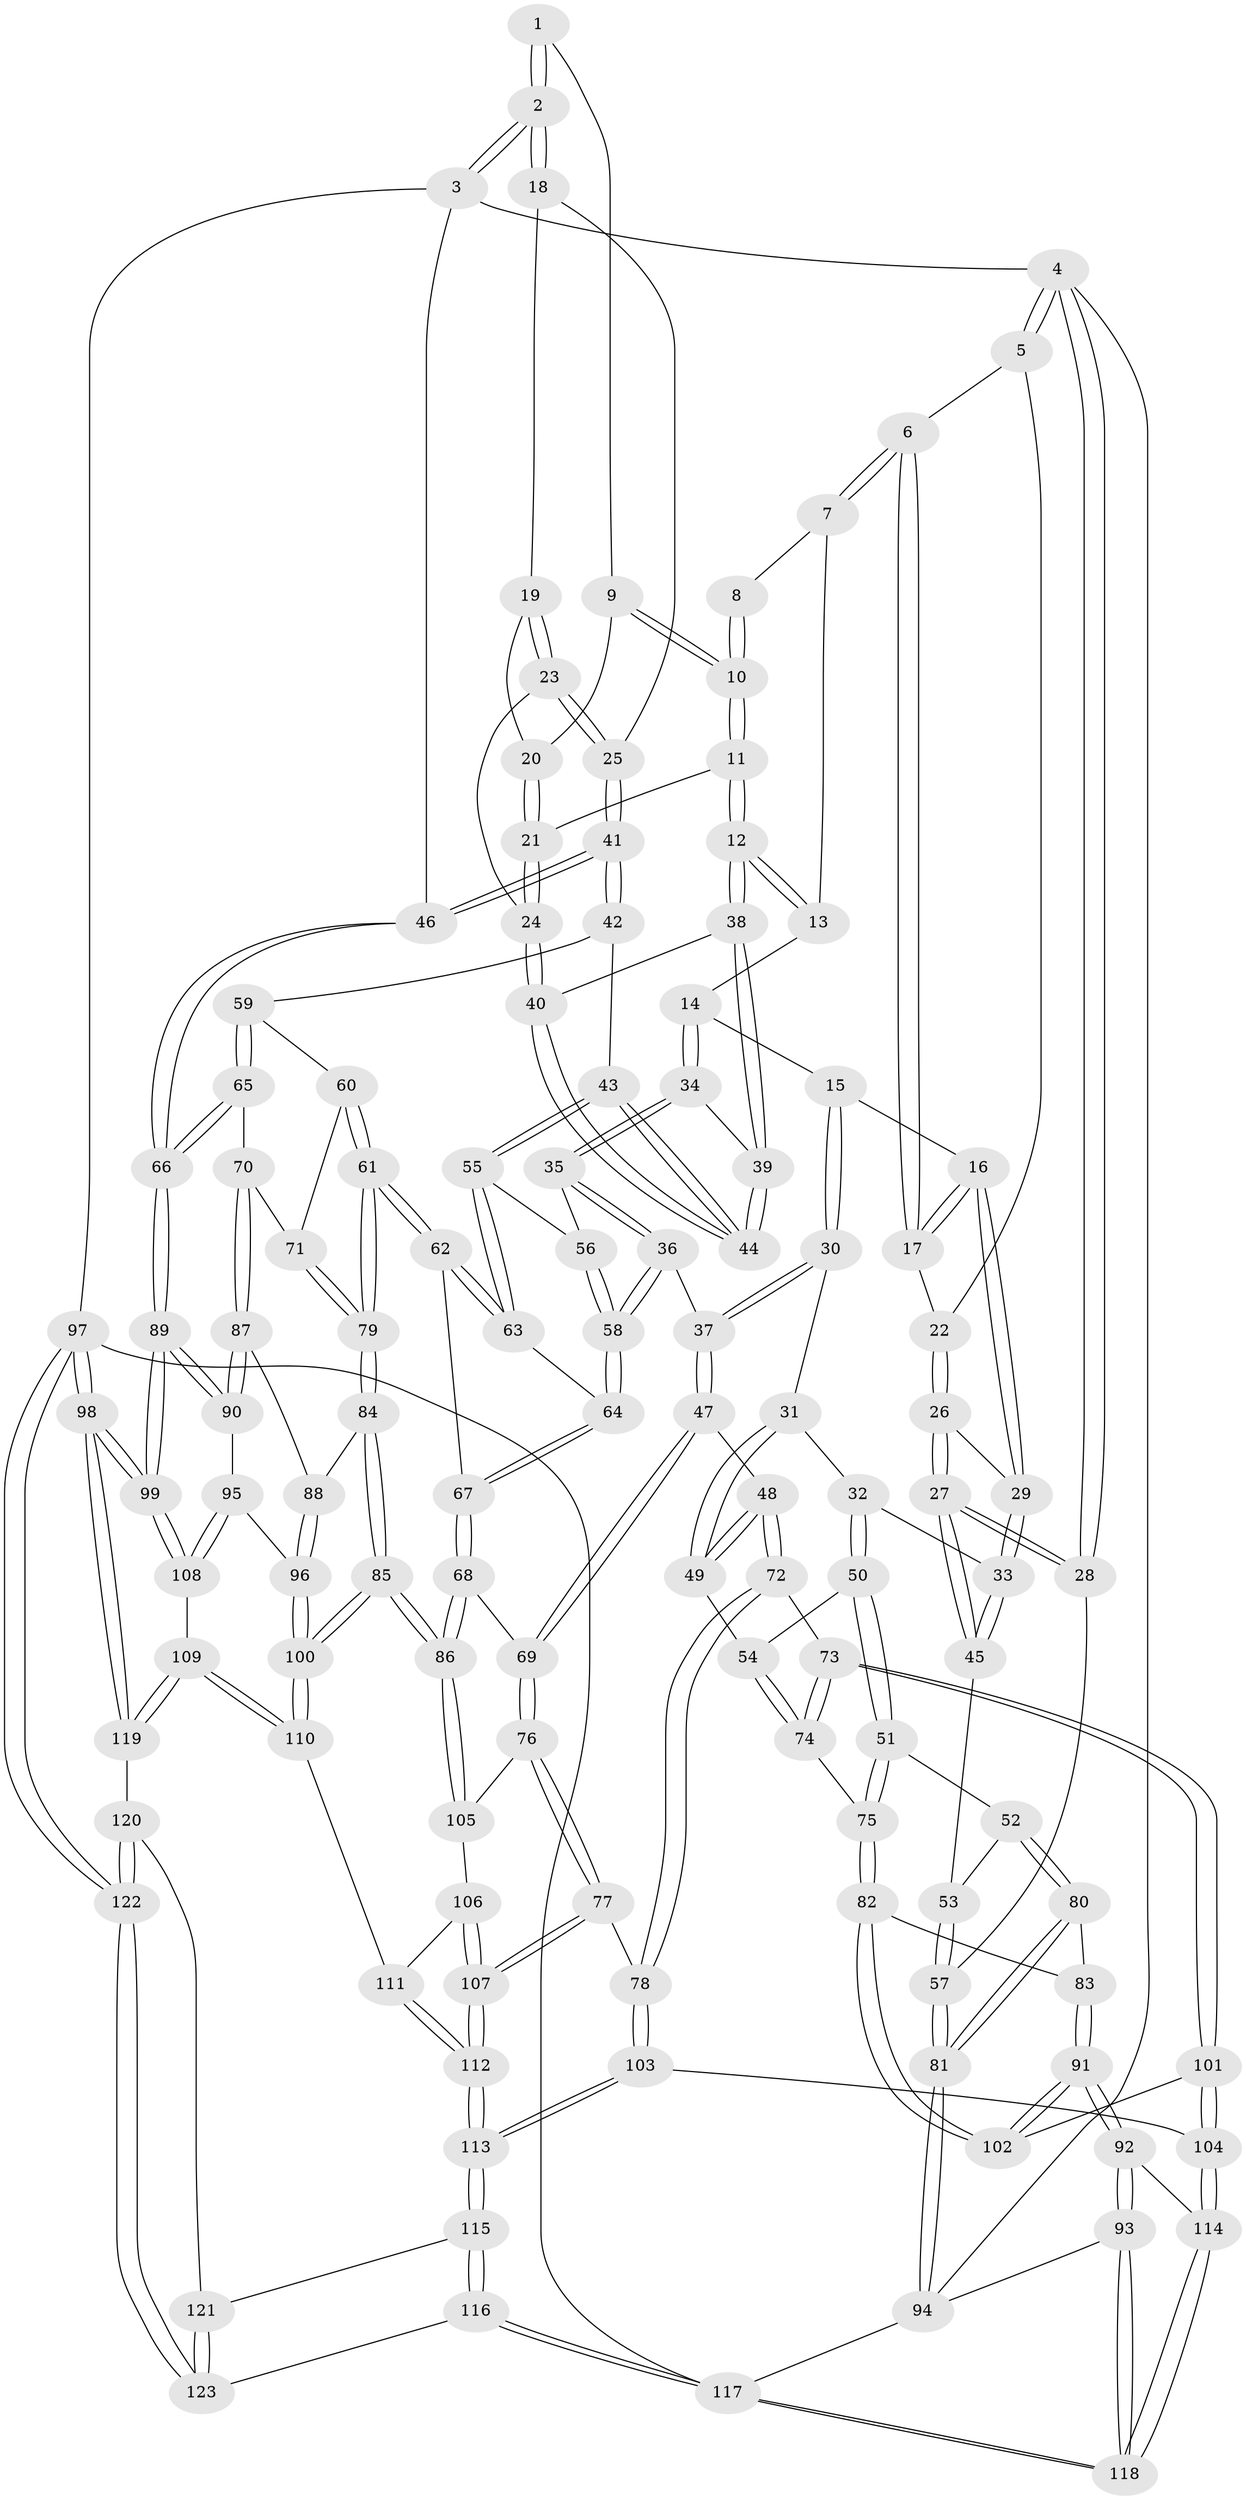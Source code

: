 // Generated by graph-tools (version 1.1) at 2025/27/03/09/25 03:27:17]
// undirected, 123 vertices, 304 edges
graph export_dot {
graph [start="1"]
  node [color=gray90,style=filled];
  1 [pos="+0.8181504033911002+0"];
  2 [pos="+1+0"];
  3 [pos="+1+0"];
  4 [pos="+0+0"];
  5 [pos="+0+0"];
  6 [pos="+0.26709273619223617+0"];
  7 [pos="+0.516600954784923+0"];
  8 [pos="+0.6991157944479515+0"];
  9 [pos="+0.8002274000296599+0.015133419642189528"];
  10 [pos="+0.7014339821062678+0.09037491327445493"];
  11 [pos="+0.6844690094020018+0.11822303153462045"];
  12 [pos="+0.6461900068346433+0.13981503388014468"];
  13 [pos="+0.5471297500494208+0"];
  14 [pos="+0.47119739096496865+0.11989207668717512"];
  15 [pos="+0.33247899253527347+0.05488839377893179"];
  16 [pos="+0.2744717483641219+0"];
  17 [pos="+0.2658598585538812+0"];
  18 [pos="+0.9211691042464061+0.032147732302184075"];
  19 [pos="+0.8888641099473263+0.052364282828895395"];
  20 [pos="+0.8221916756304511+0.038024452932595425"];
  21 [pos="+0.8228843444914679+0.14393038913278355"];
  22 [pos="+0.04444722238607795+0.09318028357139138"];
  23 [pos="+0.8737752907623884+0.15627637652135062"];
  24 [pos="+0.844661525320827+0.15943446470005765"];
  25 [pos="+0.9596901034257362+0.18495479909404092"];
  26 [pos="+0.04106733052368787+0.11229186354577257"];
  27 [pos="+0+0.20009924375796614"];
  28 [pos="+0+0.20130480162145617"];
  29 [pos="+0.16331100867682583+0.14182974364969572"];
  30 [pos="+0.33646643726201353+0.21776835234050046"];
  31 [pos="+0.21026618844062875+0.25780421254103164"];
  32 [pos="+0.19832221867757643+0.25510109863109565"];
  33 [pos="+0.1702561509208048+0.2350264463086383"];
  34 [pos="+0.5570919291725033+0.2308812707461667"];
  35 [pos="+0.5483853267290505+0.2510364483152346"];
  36 [pos="+0.48005667458863494+0.3158419723045982"];
  37 [pos="+0.475053731470293+0.31792713446362253"];
  38 [pos="+0.6402827489624368+0.1513831703705104"];
  39 [pos="+0.6174850721560968+0.1830935181776944"];
  40 [pos="+0.8114850696057425+0.23333516743350968"];
  41 [pos="+1+0.28061134529386245"];
  42 [pos="+0.8259024167422904+0.32461688423501706"];
  43 [pos="+0.8090240496198141+0.31738061458561484"];
  44 [pos="+0.8077715667911309+0.3140867712049501"];
  45 [pos="+0.07188536851668258+0.27656158027242955"];
  46 [pos="+1+0.2925119263576186"];
  47 [pos="+0.47303060791006296+0.3205760494642626"];
  48 [pos="+0.37570092688243095+0.40395557729056364"];
  49 [pos="+0.31203393136793606+0.39939581064794893"];
  50 [pos="+0.1631569107161875+0.42949064720577007"];
  51 [pos="+0.14801242610967957+0.43759405761640785"];
  52 [pos="+0.11603561044610919+0.44848965976066285"];
  53 [pos="+0.07383357506148736+0.35657210592941835"];
  54 [pos="+0.2538079716850878+0.43114479124952354"];
  55 [pos="+0.7242361914402543+0.37286442063440195"];
  56 [pos="+0.680185162582655+0.35531838813585914"];
  57 [pos="+0+0.4364374828612389"];
  58 [pos="+0.6059543121983967+0.4651624728318201"];
  59 [pos="+0.8441007402713598+0.4262116338332112"];
  60 [pos="+0.8236872176553399+0.45227012515387577"];
  61 [pos="+0.7570982287506591+0.49420684812405735"];
  62 [pos="+0.7534058374959335+0.49091564099906443"];
  63 [pos="+0.7243602307772812+0.38055382826279"];
  64 [pos="+0.6165140261414565+0.4884972964192732"];
  65 [pos="+0.9273803199562639+0.45440266623991366"];
  66 [pos="+1+0.3070331762560669"];
  67 [pos="+0.6167343989084723+0.48956821809983114"];
  68 [pos="+0.5871721270546897+0.562893812677801"];
  69 [pos="+0.5190750587109514+0.580636793931875"];
  70 [pos="+0.897696385494741+0.5261515856821007"];
  71 [pos="+0.8732452550804306+0.5113003200904075"];
  72 [pos="+0.3830638511418649+0.5546684003506095"];
  73 [pos="+0.2913927447271285+0.5687852042309921"];
  74 [pos="+0.25646549391693124+0.5530416423061666"];
  75 [pos="+0.24551621572770263+0.5549074566525469"];
  76 [pos="+0.5112643063558622+0.5858615703987549"];
  77 [pos="+0.48171943414603274+0.6000460628665966"];
  78 [pos="+0.4203599425311938+0.5927241058506423"];
  79 [pos="+0.7594552655844158+0.5039371027809448"];
  80 [pos="+0.09020031049345406+0.48501962066664606"];
  81 [pos="+0+0.6028675496718787"];
  82 [pos="+0.2046651769517871+0.5725190824311033"];
  83 [pos="+0.10634015022074816+0.5030026699604078"];
  84 [pos="+0.7630976588248622+0.5411659377920821"];
  85 [pos="+0.7209517253187511+0.6647403296221696"];
  86 [pos="+0.7121545714941235+0.659748720409002"];
  87 [pos="+0.8987758592715693+0.5450963061483046"];
  88 [pos="+0.8669963022132496+0.5579511923479752"];
  89 [pos="+1+0.7182897962643574"];
  90 [pos="+0.9768584811852534+0.616154806372509"];
  91 [pos="+0.15154135678278388+0.6635318835118066"];
  92 [pos="+0.09939029263712591+0.7284280271585492"];
  93 [pos="+0.07100623334610813+0.7451324037487842"];
  94 [pos="+0+0.6656009221735555"];
  95 [pos="+0.857823509101375+0.6489238854229923"];
  96 [pos="+0.8279635326253604+0.6462241196975675"];
  97 [pos="+1+1"];
  98 [pos="+1+1"];
  99 [pos="+1+0.8370396527253763"];
  100 [pos="+0.727780367036175+0.6788258103937787"];
  101 [pos="+0.2687972502434567+0.6569842352644917"];
  102 [pos="+0.17475170776579343+0.6459164276096641"];
  103 [pos="+0.34749422398889007+0.7279057066336198"];
  104 [pos="+0.314272507265242+0.7332532273885558"];
  105 [pos="+0.5800571225787856+0.6833475857136875"];
  106 [pos="+0.5738520762320728+0.6939984538954754"];
  107 [pos="+0.5014997203946283+0.6976364566404231"];
  108 [pos="+0.9063142908110449+0.736452983084736"];
  109 [pos="+0.7363773514378191+0.7427632058684653"];
  110 [pos="+0.7281195740782216+0.7007393712870011"];
  111 [pos="+0.5823911204688054+0.725955764774595"];
  112 [pos="+0.49964913582949205+0.805248138377698"];
  113 [pos="+0.4894920210583464+0.8436498003166668"];
  114 [pos="+0.30510022548146093+0.7409822520287697"];
  115 [pos="+0.4924868991151949+0.8536289231540073"];
  116 [pos="+0.28130799436340204+1"];
  117 [pos="+0.2523067191269641+1"];
  118 [pos="+0.21598419552549286+1"];
  119 [pos="+0.7352613282443264+0.7519014999834456"];
  120 [pos="+0.6989285207847321+0.8089319221243441"];
  121 [pos="+0.6082114563558078+0.8653974075571887"];
  122 [pos="+1+1"];
  123 [pos="+0.7501283293685908+1"];
  1 -- 2;
  1 -- 2;
  1 -- 9;
  2 -- 3;
  2 -- 3;
  2 -- 18;
  2 -- 18;
  3 -- 4;
  3 -- 46;
  3 -- 97;
  4 -- 5;
  4 -- 5;
  4 -- 28;
  4 -- 28;
  4 -- 94;
  5 -- 6;
  5 -- 22;
  6 -- 7;
  6 -- 7;
  6 -- 17;
  6 -- 17;
  7 -- 8;
  7 -- 13;
  8 -- 10;
  8 -- 10;
  9 -- 10;
  9 -- 10;
  9 -- 20;
  10 -- 11;
  10 -- 11;
  11 -- 12;
  11 -- 12;
  11 -- 21;
  12 -- 13;
  12 -- 13;
  12 -- 38;
  12 -- 38;
  13 -- 14;
  14 -- 15;
  14 -- 34;
  14 -- 34;
  15 -- 16;
  15 -- 30;
  15 -- 30;
  16 -- 17;
  16 -- 17;
  16 -- 29;
  16 -- 29;
  17 -- 22;
  18 -- 19;
  18 -- 25;
  19 -- 20;
  19 -- 23;
  19 -- 23;
  20 -- 21;
  20 -- 21;
  21 -- 24;
  21 -- 24;
  22 -- 26;
  22 -- 26;
  23 -- 24;
  23 -- 25;
  23 -- 25;
  24 -- 40;
  24 -- 40;
  25 -- 41;
  25 -- 41;
  26 -- 27;
  26 -- 27;
  26 -- 29;
  27 -- 28;
  27 -- 28;
  27 -- 45;
  27 -- 45;
  28 -- 57;
  29 -- 33;
  29 -- 33;
  30 -- 31;
  30 -- 37;
  30 -- 37;
  31 -- 32;
  31 -- 49;
  31 -- 49;
  32 -- 33;
  32 -- 50;
  32 -- 50;
  33 -- 45;
  33 -- 45;
  34 -- 35;
  34 -- 35;
  34 -- 39;
  35 -- 36;
  35 -- 36;
  35 -- 56;
  36 -- 37;
  36 -- 58;
  36 -- 58;
  37 -- 47;
  37 -- 47;
  38 -- 39;
  38 -- 39;
  38 -- 40;
  39 -- 44;
  39 -- 44;
  40 -- 44;
  40 -- 44;
  41 -- 42;
  41 -- 42;
  41 -- 46;
  41 -- 46;
  42 -- 43;
  42 -- 59;
  43 -- 44;
  43 -- 44;
  43 -- 55;
  43 -- 55;
  45 -- 53;
  46 -- 66;
  46 -- 66;
  47 -- 48;
  47 -- 69;
  47 -- 69;
  48 -- 49;
  48 -- 49;
  48 -- 72;
  48 -- 72;
  49 -- 54;
  50 -- 51;
  50 -- 51;
  50 -- 54;
  51 -- 52;
  51 -- 75;
  51 -- 75;
  52 -- 53;
  52 -- 80;
  52 -- 80;
  53 -- 57;
  53 -- 57;
  54 -- 74;
  54 -- 74;
  55 -- 56;
  55 -- 63;
  55 -- 63;
  56 -- 58;
  56 -- 58;
  57 -- 81;
  57 -- 81;
  58 -- 64;
  58 -- 64;
  59 -- 60;
  59 -- 65;
  59 -- 65;
  60 -- 61;
  60 -- 61;
  60 -- 71;
  61 -- 62;
  61 -- 62;
  61 -- 79;
  61 -- 79;
  62 -- 63;
  62 -- 63;
  62 -- 67;
  63 -- 64;
  64 -- 67;
  64 -- 67;
  65 -- 66;
  65 -- 66;
  65 -- 70;
  66 -- 89;
  66 -- 89;
  67 -- 68;
  67 -- 68;
  68 -- 69;
  68 -- 86;
  68 -- 86;
  69 -- 76;
  69 -- 76;
  70 -- 71;
  70 -- 87;
  70 -- 87;
  71 -- 79;
  71 -- 79;
  72 -- 73;
  72 -- 78;
  72 -- 78;
  73 -- 74;
  73 -- 74;
  73 -- 101;
  73 -- 101;
  74 -- 75;
  75 -- 82;
  75 -- 82;
  76 -- 77;
  76 -- 77;
  76 -- 105;
  77 -- 78;
  77 -- 107;
  77 -- 107;
  78 -- 103;
  78 -- 103;
  79 -- 84;
  79 -- 84;
  80 -- 81;
  80 -- 81;
  80 -- 83;
  81 -- 94;
  81 -- 94;
  82 -- 83;
  82 -- 102;
  82 -- 102;
  83 -- 91;
  83 -- 91;
  84 -- 85;
  84 -- 85;
  84 -- 88;
  85 -- 86;
  85 -- 86;
  85 -- 100;
  85 -- 100;
  86 -- 105;
  86 -- 105;
  87 -- 88;
  87 -- 90;
  87 -- 90;
  88 -- 96;
  88 -- 96;
  89 -- 90;
  89 -- 90;
  89 -- 99;
  89 -- 99;
  90 -- 95;
  91 -- 92;
  91 -- 92;
  91 -- 102;
  91 -- 102;
  92 -- 93;
  92 -- 93;
  92 -- 114;
  93 -- 94;
  93 -- 118;
  93 -- 118;
  94 -- 117;
  95 -- 96;
  95 -- 108;
  95 -- 108;
  96 -- 100;
  96 -- 100;
  97 -- 98;
  97 -- 98;
  97 -- 122;
  97 -- 122;
  97 -- 117;
  98 -- 99;
  98 -- 99;
  98 -- 119;
  98 -- 119;
  99 -- 108;
  99 -- 108;
  100 -- 110;
  100 -- 110;
  101 -- 102;
  101 -- 104;
  101 -- 104;
  103 -- 104;
  103 -- 113;
  103 -- 113;
  104 -- 114;
  104 -- 114;
  105 -- 106;
  106 -- 107;
  106 -- 107;
  106 -- 111;
  107 -- 112;
  107 -- 112;
  108 -- 109;
  109 -- 110;
  109 -- 110;
  109 -- 119;
  109 -- 119;
  110 -- 111;
  111 -- 112;
  111 -- 112;
  112 -- 113;
  112 -- 113;
  113 -- 115;
  113 -- 115;
  114 -- 118;
  114 -- 118;
  115 -- 116;
  115 -- 116;
  115 -- 121;
  116 -- 117;
  116 -- 117;
  116 -- 123;
  117 -- 118;
  117 -- 118;
  119 -- 120;
  120 -- 121;
  120 -- 122;
  120 -- 122;
  121 -- 123;
  121 -- 123;
  122 -- 123;
  122 -- 123;
}
